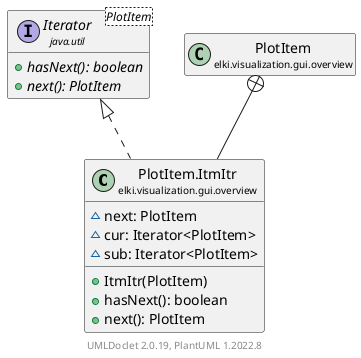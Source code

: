 @startuml
    remove .*\.(Instance|Par|Parameterizer|Factory)$
    set namespaceSeparator none
    hide empty fields
    hide empty methods

    class "<size:14>PlotItem.ItmItr\n<size:10>elki.visualization.gui.overview" as elki.visualization.gui.overview.PlotItem.ItmItr [[PlotItem.ItmItr.html]] {
        ~next: PlotItem
        ~cur: Iterator<PlotItem>
        ~sub: Iterator<PlotItem>
        +ItmItr(PlotItem)
        +hasNext(): boolean
        +next(): PlotItem
    }

    interface "<size:14>Iterator\n<size:10>java.util" as java.util.Iterator<PlotItem> {
        {abstract} +hasNext(): boolean
        {abstract} +next(): PlotItem
    }
    class "<size:14>PlotItem\n<size:10>elki.visualization.gui.overview" as elki.visualization.gui.overview.PlotItem [[PlotItem.html]]

    java.util.Iterator <|.. elki.visualization.gui.overview.PlotItem.ItmItr
    elki.visualization.gui.overview.PlotItem +-- elki.visualization.gui.overview.PlotItem.ItmItr

    center footer UMLDoclet 2.0.19, PlantUML 1.2022.8
@enduml
